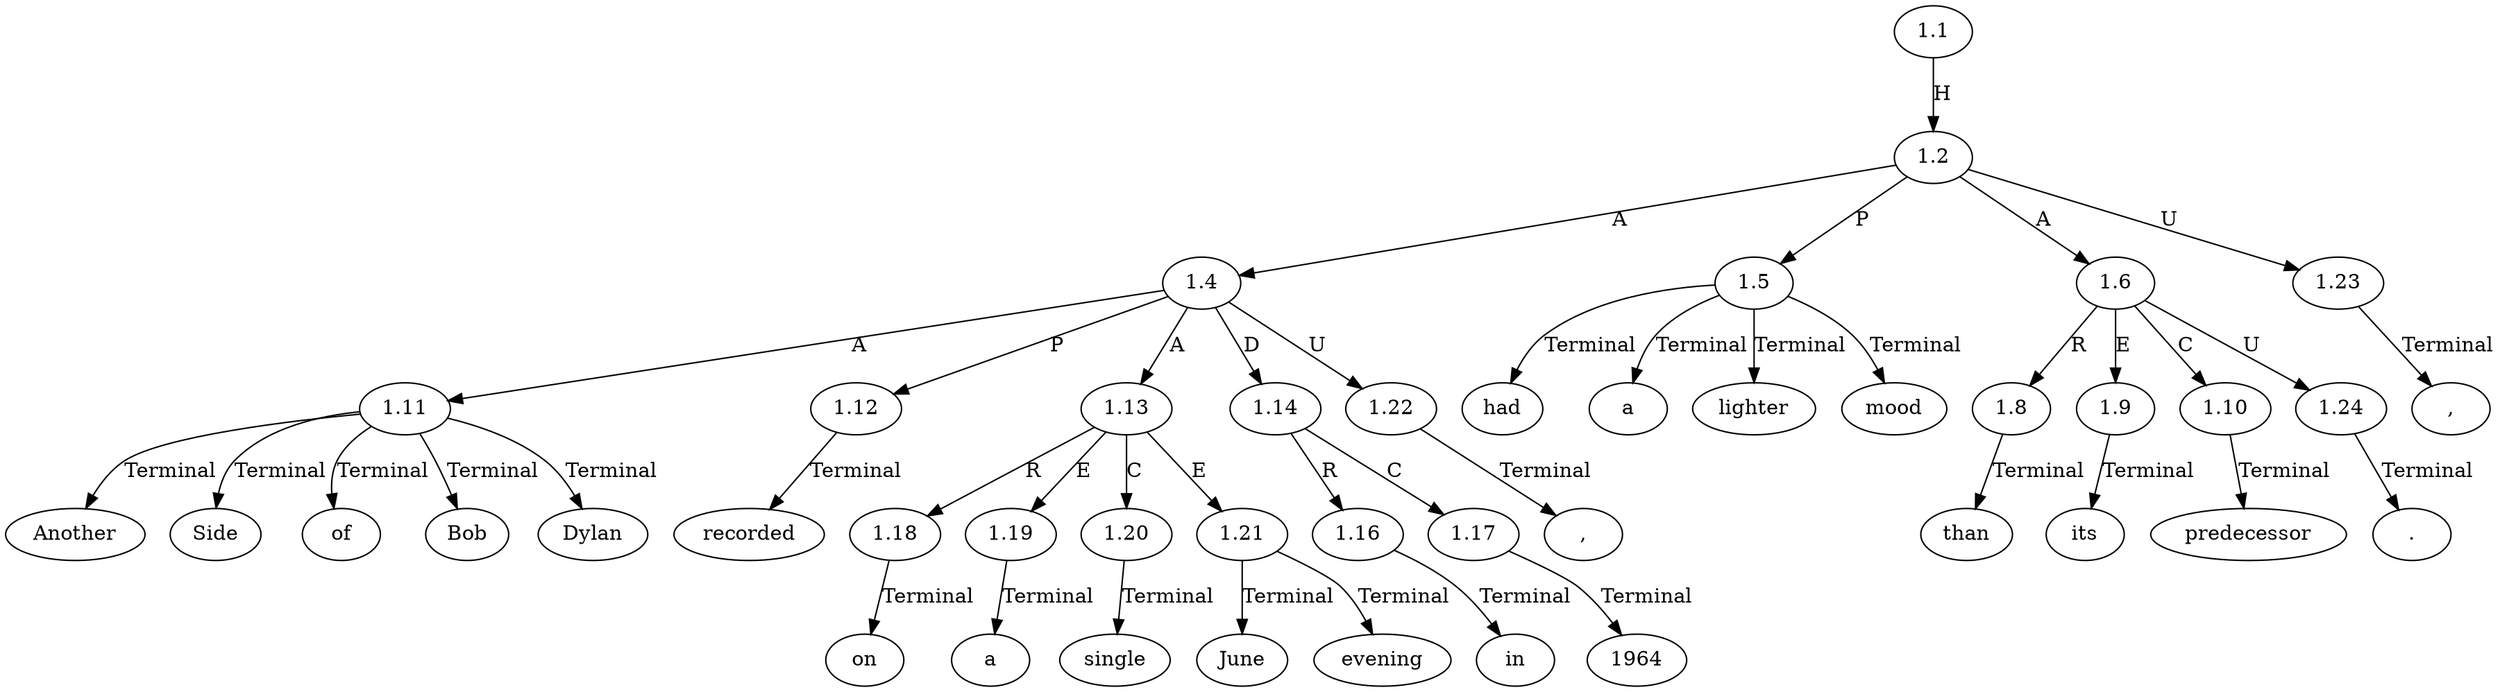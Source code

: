 // Graph
digraph {
	0.1 [label=Another ordering=out]
	0.10 [label=single ordering=out]
	0.11 [label=June ordering=out]
	0.12 [label=evening ordering=out]
	0.13 [label=in ordering=out]
	0.14 [label=1964 ordering=out]
	0.15 [label="," ordering=out]
	0.16 [label=had ordering=out]
	0.17 [label=a ordering=out]
	0.18 [label=lighter ordering=out]
	0.19 [label=mood ordering=out]
	0.2 [label=Side ordering=out]
	0.20 [label=than ordering=out]
	0.21 [label=its ordering=out]
	0.22 [label=predecessor ordering=out]
	0.23 [label="." ordering=out]
	0.3 [label=of ordering=out]
	0.4 [label=Bob ordering=out]
	0.5 [label=Dylan ordering=out]
	0.6 [label="," ordering=out]
	0.7 [label=recorded ordering=out]
	0.8 [label=on ordering=out]
	0.9 [label=a ordering=out]
	1.1 [label=1.1 ordering=out]
	1.2 [label=1.2 ordering=out]
	1.4 [label=1.4 ordering=out]
	1.5 [label=1.5 ordering=out]
	1.6 [label=1.6 ordering=out]
	1.8 [label=1.8 ordering=out]
	1.9 [label=1.9 ordering=out]
	1.10 [label=1.10 ordering=out]
	1.11 [label=1.11 ordering=out]
	1.12 [label=1.12 ordering=out]
	1.13 [label=1.13 ordering=out]
	1.14 [label=1.14 ordering=out]
	1.16 [label=1.16 ordering=out]
	1.17 [label=1.17 ordering=out]
	1.18 [label=1.18 ordering=out]
	1.19 [label=1.19 ordering=out]
	1.20 [label=1.20 ordering=out]
	1.21 [label=1.21 ordering=out]
	1.22 [label=1.22 ordering=out]
	1.23 [label=1.23 ordering=out]
	1.24 [label=1.24 ordering=out]
	1.1 -> 1.2 [label=H ordering=out]
	1.2 -> 1.4 [label=A ordering=out]
	1.2 -> 1.5 [label=P ordering=out]
	1.2 -> 1.6 [label=A ordering=out]
	1.2 -> 1.23 [label=U ordering=out]
	1.4 -> 1.11 [label=A ordering=out]
	1.4 -> 1.12 [label=P ordering=out]
	1.4 -> 1.13 [label=A ordering=out]
	1.4 -> 1.14 [label=D ordering=out]
	1.4 -> 1.22 [label=U ordering=out]
	1.5 -> 0.16 [label=Terminal ordering=out]
	1.5 -> 0.17 [label=Terminal ordering=out]
	1.5 -> 0.18 [label=Terminal ordering=out]
	1.5 -> 0.19 [label=Terminal ordering=out]
	1.6 -> 1.8 [label=R ordering=out]
	1.6 -> 1.9 [label=E ordering=out]
	1.6 -> 1.10 [label=C ordering=out]
	1.6 -> 1.24 [label=U ordering=out]
	1.8 -> 0.20 [label=Terminal ordering=out]
	1.9 -> 0.21 [label=Terminal ordering=out]
	1.10 -> 0.22 [label=Terminal ordering=out]
	1.11 -> 0.1 [label=Terminal ordering=out]
	1.11 -> 0.2 [label=Terminal ordering=out]
	1.11 -> 0.3 [label=Terminal ordering=out]
	1.11 -> 0.4 [label=Terminal ordering=out]
	1.11 -> 0.5 [label=Terminal ordering=out]
	1.12 -> 0.7 [label=Terminal ordering=out]
	1.13 -> 1.18 [label=R ordering=out]
	1.13 -> 1.19 [label=E ordering=out]
	1.13 -> 1.20 [label=C ordering=out]
	1.13 -> 1.21 [label=E ordering=out]
	1.14 -> 1.16 [label=R ordering=out]
	1.14 -> 1.17 [label=C ordering=out]
	1.16 -> 0.13 [label=Terminal ordering=out]
	1.17 -> 0.14 [label=Terminal ordering=out]
	1.18 -> 0.8 [label=Terminal ordering=out]
	1.19 -> 0.9 [label=Terminal ordering=out]
	1.20 -> 0.10 [label=Terminal ordering=out]
	1.21 -> 0.11 [label=Terminal ordering=out]
	1.21 -> 0.12 [label=Terminal ordering=out]
	1.22 -> 0.6 [label=Terminal ordering=out]
	1.23 -> 0.15 [label=Terminal ordering=out]
	1.24 -> 0.23 [label=Terminal ordering=out]
}
